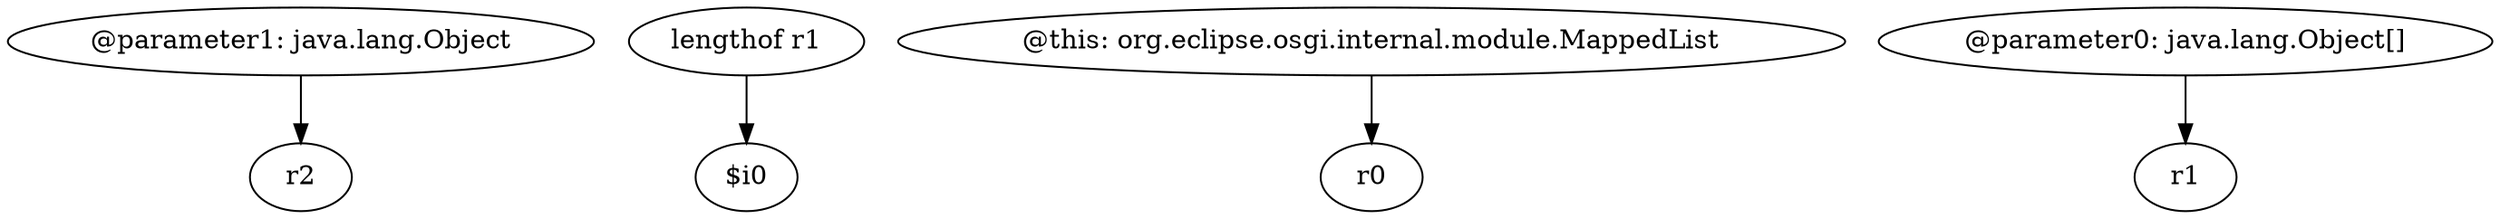 digraph g {
0[label="@parameter1: java.lang.Object"]
1[label="r2"]
0->1[label=""]
2[label="lengthof r1"]
3[label="$i0"]
2->3[label=""]
4[label="@this: org.eclipse.osgi.internal.module.MappedList"]
5[label="r0"]
4->5[label=""]
6[label="@parameter0: java.lang.Object[]"]
7[label="r1"]
6->7[label=""]
}